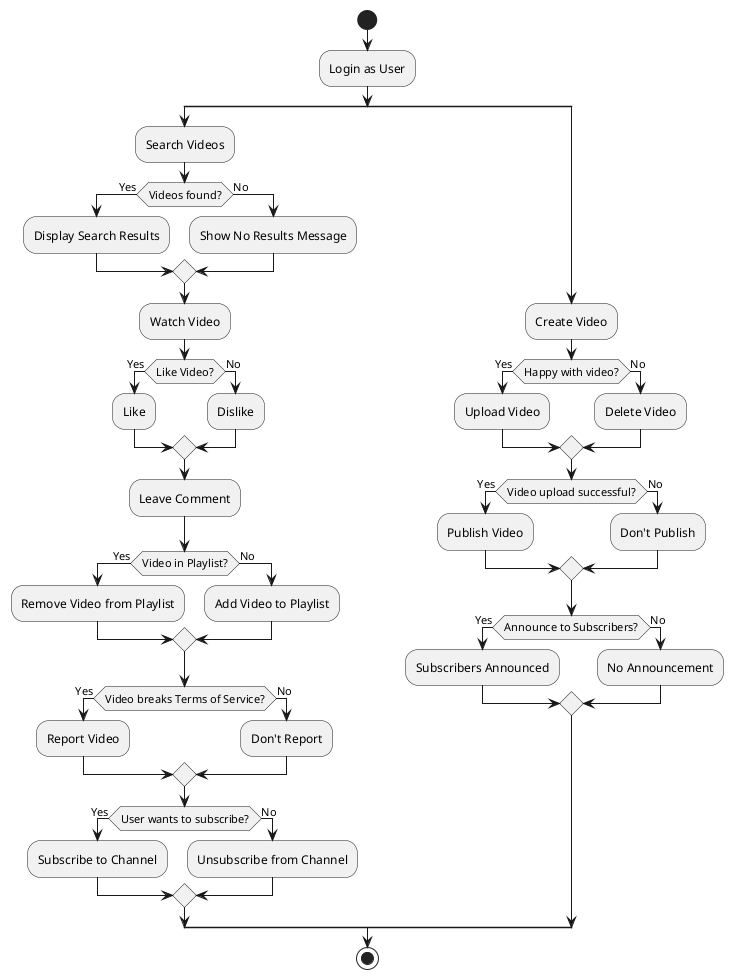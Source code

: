@startuml
start
:Login as User;
split
    :Search Videos;
    if (Videos found?) then (Yes)
        :Display Search Results;
    else (No)
        :Show No Results Message;
    endif
    :Watch Video;
    if (Like Video?) then (Yes)
        :Like;
    else (No)
        :Dislike;
    endif
    :Leave Comment;
    if (Video in Playlist?) then (Yes)
        :Remove Video from Playlist;
    else (No)
        :Add Video to Playlist;
    endif
    if (Video breaks Terms of Service?) then (Yes)
        :Report Video;
    else (No)
        :Don't Report;
    endif
    if (User wants to subscribe?) then (Yes)
        :Subscribe to Channel;
    else (No)
        :Unsubscribe from Channel;
    endif
split again
    :Create Video;
    if (Happy with video?) then (Yes)
        :Upload Video;
    else (No)
        :Delete Video;
    endif
    if (Video upload successful?) then (Yes)
        :Publish Video;
    else (No)
        :Don't Publish;
    endif
    if (Announce to Subscribers?) then (Yes)
        :Subscribers Announced;
    else (No)
        :No Announcement;
    endif
end split
stop
@enduml
